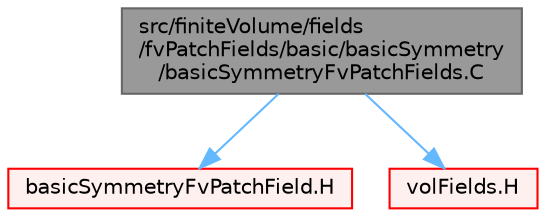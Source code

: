digraph "src/finiteVolume/fields/fvPatchFields/basic/basicSymmetry/basicSymmetryFvPatchFields.C"
{
 // LATEX_PDF_SIZE
  bgcolor="transparent";
  edge [fontname=Helvetica,fontsize=10,labelfontname=Helvetica,labelfontsize=10];
  node [fontname=Helvetica,fontsize=10,shape=box,height=0.2,width=0.4];
  Node1 [id="Node000001",label="src/finiteVolume/fields\l/fvPatchFields/basic/basicSymmetry\l/basicSymmetryFvPatchFields.C",height=0.2,width=0.4,color="gray40", fillcolor="grey60", style="filled", fontcolor="black",tooltip=" "];
  Node1 -> Node2 [id="edge1_Node000001_Node000002",color="steelblue1",style="solid",tooltip=" "];
  Node2 [id="Node000002",label="basicSymmetryFvPatchField.H",height=0.2,width=0.4,color="red", fillcolor="#FFF0F0", style="filled",URL="$basicSymmetryFvPatchField_8H.html",tooltip=" "];
  Node1 -> Node269 [id="edge2_Node000001_Node000269",color="steelblue1",style="solid",tooltip=" "];
  Node269 [id="Node000269",label="volFields.H",height=0.2,width=0.4,color="red", fillcolor="#FFF0F0", style="filled",URL="$volFields_8H.html",tooltip=" "];
}
